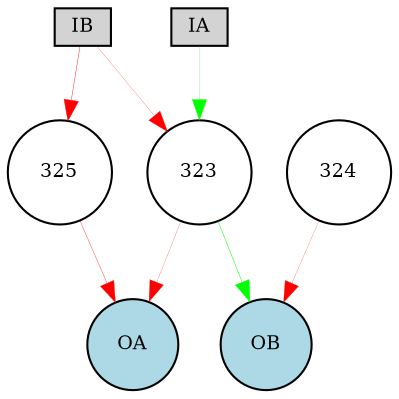 digraph {
	node [fontsize=9 height=0.2 shape=circle width=0.2]
	IA [fillcolor=lightgray shape=box style=filled]
	IB [fillcolor=lightgray shape=box style=filled]
	OA [fillcolor=lightblue style=filled]
	OB [fillcolor=lightblue style=filled]
	323 [fillcolor=white style=filled]
	324 [fillcolor=white style=filled]
	325 [fillcolor=white style=filled]
	IA -> 323 [color=green penwidth=0.10696727098009429 style=solid]
	IB -> 323 [color=red penwidth=0.1 style=solid]
	IB -> 325 [color=red penwidth=0.19752530692346462 style=solid]
	323 -> OA [color=red penwidth=0.1 style=solid]
	323 -> OB [color=green penwidth=0.23709912591567464 style=solid]
	324 -> OB [color=red penwidth=0.1 style=solid]
	325 -> OA [color=red penwidth=0.16527630110786878 style=solid]
}
